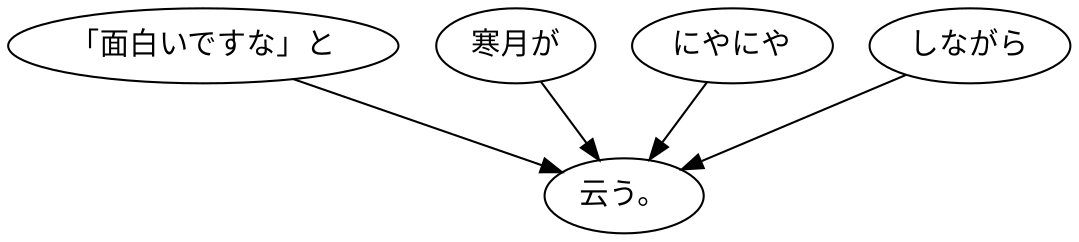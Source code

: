 digraph graph1088 {
	node0 [label="「面白いですな」と"];
	node1 [label="寒月が"];
	node2 [label="にやにや"];
	node3 [label="しながら"];
	node4 [label="云う。"];
	node0 -> node4;
	node1 -> node4;
	node2 -> node4;
	node3 -> node4;
}
